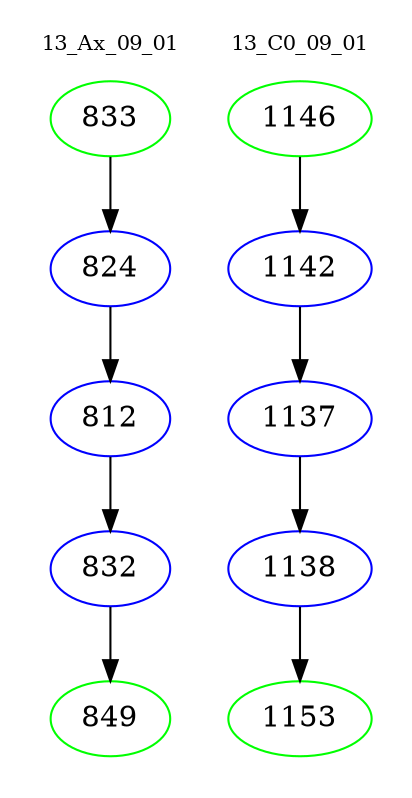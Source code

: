 digraph{
subgraph cluster_0 {
color = white
label = "13_Ax_09_01";
fontsize=10;
T0_833 [label="833", color="green"]
T0_833 -> T0_824 [color="black"]
T0_824 [label="824", color="blue"]
T0_824 -> T0_812 [color="black"]
T0_812 [label="812", color="blue"]
T0_812 -> T0_832 [color="black"]
T0_832 [label="832", color="blue"]
T0_832 -> T0_849 [color="black"]
T0_849 [label="849", color="green"]
}
subgraph cluster_1 {
color = white
label = "13_C0_09_01";
fontsize=10;
T1_1146 [label="1146", color="green"]
T1_1146 -> T1_1142 [color="black"]
T1_1142 [label="1142", color="blue"]
T1_1142 -> T1_1137 [color="black"]
T1_1137 [label="1137", color="blue"]
T1_1137 -> T1_1138 [color="black"]
T1_1138 [label="1138", color="blue"]
T1_1138 -> T1_1153 [color="black"]
T1_1153 [label="1153", color="green"]
}
}
